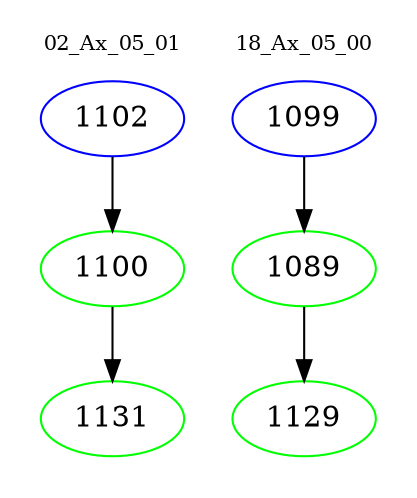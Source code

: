 digraph{
subgraph cluster_0 {
color = white
label = "02_Ax_05_01";
fontsize=10;
T0_1102 [label="1102", color="blue"]
T0_1102 -> T0_1100 [color="black"]
T0_1100 [label="1100", color="green"]
T0_1100 -> T0_1131 [color="black"]
T0_1131 [label="1131", color="green"]
}
subgraph cluster_1 {
color = white
label = "18_Ax_05_00";
fontsize=10;
T1_1099 [label="1099", color="blue"]
T1_1099 -> T1_1089 [color="black"]
T1_1089 [label="1089", color="green"]
T1_1089 -> T1_1129 [color="black"]
T1_1129 [label="1129", color="green"]
}
}
